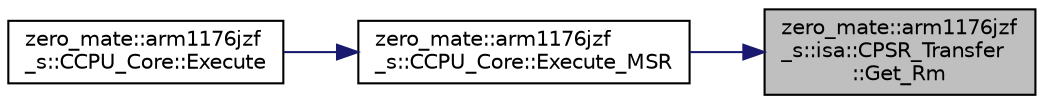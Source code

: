 digraph "zero_mate::arm1176jzf_s::isa::CPSR_Transfer::Get_Rm"
{
 // LATEX_PDF_SIZE
  bgcolor="transparent";
  edge [fontname="Helvetica",fontsize="10",labelfontname="Helvetica",labelfontsize="10"];
  node [fontname="Helvetica",fontsize="10",shape=record];
  rankdir="RL";
  Node1 [label="zero_mate::arm1176jzf\l_s::isa::CPSR_Transfer\l::Get_Rm",height=0.2,width=0.4,color="black", fillcolor="grey75", style="filled", fontcolor="black",tooltip=" "];
  Node1 -> Node2 [dir="back",color="midnightblue",fontsize="10",style="solid",fontname="Helvetica"];
  Node2 [label="zero_mate::arm1176jzf\l_s::CCPU_Core::Execute_MSR",height=0.2,width=0.4,color="black",URL="$classzero__mate_1_1arm1176jzf__s_1_1CCPU__Core.html#abe7461d09a52f28f99037717f61975c6",tooltip="Executes an MSR instruction (move data to CPSR/SPSR from an ARM register)."];
  Node2 -> Node3 [dir="back",color="midnightblue",fontsize="10",style="solid",fontname="Helvetica"];
  Node3 [label="zero_mate::arm1176jzf\l_s::CCPU_Core::Execute",height=0.2,width=0.4,color="black",URL="$classzero__mate_1_1arm1176jzf__s_1_1CCPU__Core.html#a3a90c040b3cbe4545a9acc5e35acdd45",tooltip="Executes a PSR transfer instruction."];
}
